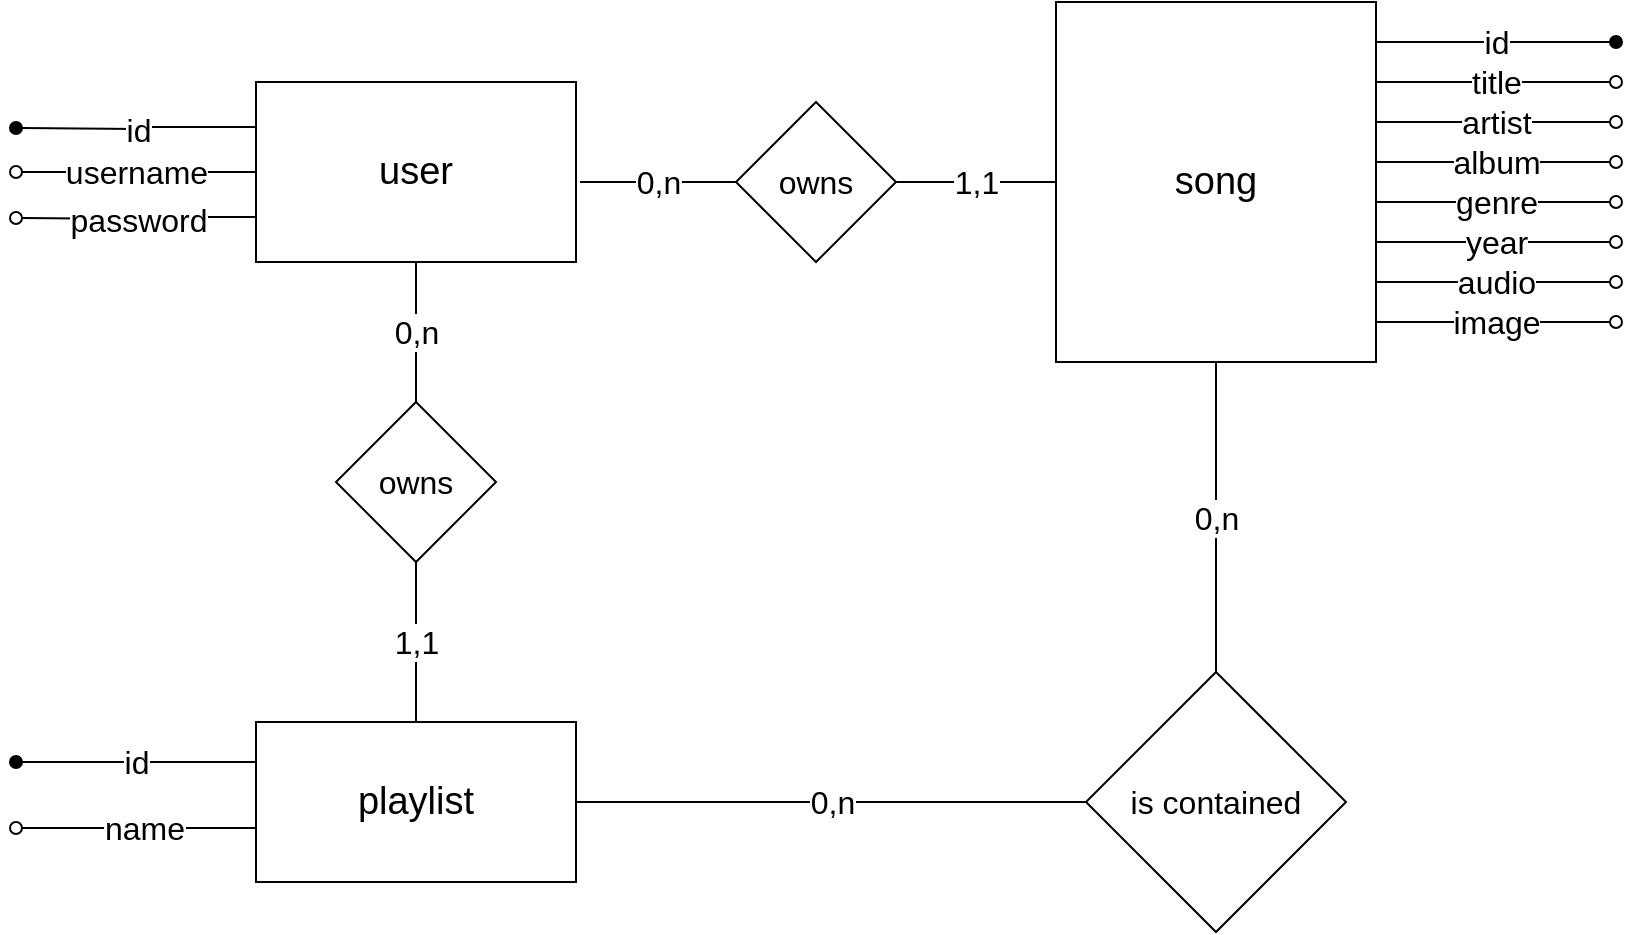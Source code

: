<mxfile version="12.4.2" type="device" pages="1"><diagram id="0-s3UQMwOivB7GLm5u92" name="Page-1"><mxGraphModel dx="2035" dy="685" grid="1" gridSize="10" guides="1" tooltips="1" connect="1" arrows="1" fold="1" page="1" pageScale="1" pageWidth="850" pageHeight="1100" math="0" shadow="0"><root><mxCell id="0"/><mxCell id="1" parent="0"/><mxCell id="3YgoCuZvVRt76tJZdDE8-7" value="id" style="edgeStyle=orthogonalEdgeStyle;rounded=0;orthogonalLoop=1;jettySize=auto;html=1;exitX=0;exitY=0.25;exitDx=0;exitDy=0;endArrow=oval;endFill=1;fontSize=16;" edge="1" parent="1" source="3YgoCuZvVRt76tJZdDE8-1"><mxGeometry relative="1" as="geometry"><mxPoint y="103" as="targetPoint"/></mxGeometry></mxCell><mxCell id="3YgoCuZvVRt76tJZdDE8-8" value="username" style="edgeStyle=orthogonalEdgeStyle;rounded=0;orthogonalLoop=1;jettySize=auto;html=1;exitX=0;exitY=0.5;exitDx=0;exitDy=0;endArrow=oval;endFill=0;fontSize=16;" edge="1" parent="1" source="3YgoCuZvVRt76tJZdDE8-1"><mxGeometry relative="1" as="geometry"><mxPoint y="125" as="targetPoint"/></mxGeometry></mxCell><mxCell id="3YgoCuZvVRt76tJZdDE8-9" value="password" style="edgeStyle=orthogonalEdgeStyle;rounded=0;orthogonalLoop=1;jettySize=auto;html=1;exitX=0;exitY=0.75;exitDx=0;exitDy=0;endArrow=oval;endFill=0;fontSize=16;" edge="1" parent="1" source="3YgoCuZvVRt76tJZdDE8-1"><mxGeometry relative="1" as="geometry"><mxPoint y="148" as="targetPoint"/></mxGeometry></mxCell><mxCell id="3YgoCuZvVRt76tJZdDE8-1" value="user" style="rounded=0;whiteSpace=wrap;html=1;fontSize=19;" vertex="1" parent="1"><mxGeometry x="120" y="80" width="160" height="90" as="geometry"/></mxCell><mxCell id="3YgoCuZvVRt76tJZdDE8-3" value="song" style="rounded=0;whiteSpace=wrap;html=1;fontSize=19;" vertex="1" parent="1"><mxGeometry x="520" y="40" width="160" height="180" as="geometry"/></mxCell><mxCell id="3YgoCuZvVRt76tJZdDE8-10" value="id" style="edgeStyle=orthogonalEdgeStyle;rounded=0;orthogonalLoop=1;jettySize=auto;html=1;exitX=0;exitY=0.25;exitDx=0;exitDy=0;endArrow=oval;endFill=1;fontSize=16;" edge="1" parent="1" source="3YgoCuZvVRt76tJZdDE8-5"><mxGeometry relative="1" as="geometry"><mxPoint y="420" as="targetPoint"/><Array as="points"><mxPoint x="120" y="420"/></Array></mxGeometry></mxCell><mxCell id="3YgoCuZvVRt76tJZdDE8-11" value="name" style="edgeStyle=orthogonalEdgeStyle;rounded=0;orthogonalLoop=1;jettySize=auto;html=1;exitX=0;exitY=0.75;exitDx=0;exitDy=0;endArrow=oval;endFill=0;fontSize=16;" edge="1" parent="1" source="3YgoCuZvVRt76tJZdDE8-5"><mxGeometry relative="1" as="geometry"><mxPoint y="453" as="targetPoint"/><Array as="points"><mxPoint x="60" y="453"/><mxPoint y="453"/></Array></mxGeometry></mxCell><mxCell id="3YgoCuZvVRt76tJZdDE8-5" value="playlist" style="rounded=0;whiteSpace=wrap;html=1;fontSize=19;" vertex="1" parent="1"><mxGeometry x="120" y="400" width="160" height="80" as="geometry"/></mxCell><mxCell id="3YgoCuZvVRt76tJZdDE8-14" value="id" style="edgeStyle=orthogonalEdgeStyle;rounded=0;orthogonalLoop=1;jettySize=auto;html=1;exitX=1;exitY=0.25;exitDx=0;exitDy=0;endArrow=oval;endFill=1;fontSize=16;" edge="1" parent="1"><mxGeometry relative="1" as="geometry"><mxPoint x="800" y="60" as="targetPoint"/><mxPoint x="680" y="60" as="sourcePoint"/></mxGeometry></mxCell><mxCell id="3YgoCuZvVRt76tJZdDE8-15" value="artist" style="edgeStyle=orthogonalEdgeStyle;rounded=0;orthogonalLoop=1;jettySize=auto;html=1;exitX=1;exitY=0.25;exitDx=0;exitDy=0;endArrow=oval;endFill=0;fontSize=16;" edge="1" parent="1"><mxGeometry relative="1" as="geometry"><mxPoint x="800" y="100" as="targetPoint"/><mxPoint x="680" y="100" as="sourcePoint"/></mxGeometry></mxCell><mxCell id="3YgoCuZvVRt76tJZdDE8-16" value="album" style="edgeStyle=orthogonalEdgeStyle;rounded=0;orthogonalLoop=1;jettySize=auto;html=1;exitX=1;exitY=0.25;exitDx=0;exitDy=0;endArrow=oval;endFill=0;fontSize=16;" edge="1" parent="1"><mxGeometry relative="1" as="geometry"><mxPoint x="800" y="120" as="targetPoint"/><mxPoint x="680" y="120" as="sourcePoint"/></mxGeometry></mxCell><mxCell id="3YgoCuZvVRt76tJZdDE8-17" value="title" style="edgeStyle=orthogonalEdgeStyle;rounded=0;orthogonalLoop=1;jettySize=auto;html=1;exitX=1;exitY=0.25;exitDx=0;exitDy=0;endArrow=oval;endFill=0;fontSize=16;" edge="1" parent="1"><mxGeometry relative="1" as="geometry"><mxPoint x="800" y="80" as="targetPoint"/><mxPoint x="680" y="80" as="sourcePoint"/></mxGeometry></mxCell><mxCell id="3YgoCuZvVRt76tJZdDE8-18" value="genre" style="edgeStyle=orthogonalEdgeStyle;rounded=0;orthogonalLoop=1;jettySize=auto;html=1;exitX=1;exitY=0.25;exitDx=0;exitDy=0;endArrow=oval;endFill=0;fontSize=16;" edge="1" parent="1"><mxGeometry relative="1" as="geometry"><mxPoint x="800" y="140" as="targetPoint"/><mxPoint x="680" y="140" as="sourcePoint"/></mxGeometry></mxCell><mxCell id="3YgoCuZvVRt76tJZdDE8-19" value="year" style="edgeStyle=orthogonalEdgeStyle;rounded=0;orthogonalLoop=1;jettySize=auto;html=1;exitX=1;exitY=0.25;exitDx=0;exitDy=0;endArrow=oval;endFill=0;fontSize=16;" edge="1" parent="1"><mxGeometry relative="1" as="geometry"><mxPoint x="800" y="160" as="targetPoint"/><mxPoint x="680" y="160" as="sourcePoint"/></mxGeometry></mxCell><mxCell id="3YgoCuZvVRt76tJZdDE8-20" value="audio" style="edgeStyle=orthogonalEdgeStyle;rounded=0;orthogonalLoop=1;jettySize=auto;html=1;exitX=1;exitY=0.25;exitDx=0;exitDy=0;endArrow=oval;endFill=0;fontSize=16;" edge="1" parent="1"><mxGeometry relative="1" as="geometry"><mxPoint x="800" y="180" as="targetPoint"/><mxPoint x="680" y="180" as="sourcePoint"/></mxGeometry></mxCell><mxCell id="3YgoCuZvVRt76tJZdDE8-21" value="image" style="edgeStyle=orthogonalEdgeStyle;rounded=0;orthogonalLoop=1;jettySize=auto;html=1;exitX=1;exitY=0.25;exitDx=0;exitDy=0;endArrow=oval;endFill=0;fontSize=16;" edge="1" parent="1"><mxGeometry relative="1" as="geometry"><mxPoint x="800" y="200" as="targetPoint"/><mxPoint x="680" y="200" as="sourcePoint"/></mxGeometry></mxCell><mxCell id="3YgoCuZvVRt76tJZdDE8-25" value="0,n" style="edgeStyle=orthogonalEdgeStyle;rounded=0;orthogonalLoop=1;jettySize=auto;html=1;exitX=0;exitY=0.5;exitDx=0;exitDy=0;endArrow=none;endFill=0;fontSize=16;" edge="1" parent="1" source="3YgoCuZvVRt76tJZdDE8-22"><mxGeometry relative="1" as="geometry"><mxPoint x="282" y="130" as="targetPoint"/></mxGeometry></mxCell><mxCell id="3YgoCuZvVRt76tJZdDE8-26" value="1,1" style="edgeStyle=orthogonalEdgeStyle;rounded=0;orthogonalLoop=1;jettySize=auto;html=1;exitX=1;exitY=0.5;exitDx=0;exitDy=0;entryX=0;entryY=0.5;entryDx=0;entryDy=0;endArrow=none;endFill=0;fontSize=16;" edge="1" parent="1" source="3YgoCuZvVRt76tJZdDE8-22" target="3YgoCuZvVRt76tJZdDE8-3"><mxGeometry relative="1" as="geometry"/></mxCell><mxCell id="3YgoCuZvVRt76tJZdDE8-22" value="owns" style="rhombus;whiteSpace=wrap;html=1;fontSize=16;" vertex="1" parent="1"><mxGeometry x="360" y="90" width="80" height="80" as="geometry"/></mxCell><mxCell id="3YgoCuZvVRt76tJZdDE8-28" value="0,n" style="edgeStyle=orthogonalEdgeStyle;rounded=0;orthogonalLoop=1;jettySize=auto;html=1;exitX=0.5;exitY=0;exitDx=0;exitDy=0;entryX=0.5;entryY=1;entryDx=0;entryDy=0;endArrow=none;endFill=0;fontSize=16;" edge="1" parent="1" source="3YgoCuZvVRt76tJZdDE8-27" target="3YgoCuZvVRt76tJZdDE8-1"><mxGeometry relative="1" as="geometry"/></mxCell><mxCell id="3YgoCuZvVRt76tJZdDE8-29" value="1,1" style="edgeStyle=orthogonalEdgeStyle;rounded=0;orthogonalLoop=1;jettySize=auto;html=1;exitX=0.5;exitY=1;exitDx=0;exitDy=0;endArrow=none;endFill=0;fontSize=16;" edge="1" parent="1" source="3YgoCuZvVRt76tJZdDE8-27" target="3YgoCuZvVRt76tJZdDE8-5"><mxGeometry relative="1" as="geometry"/></mxCell><mxCell id="3YgoCuZvVRt76tJZdDE8-27" value="owns" style="rhombus;whiteSpace=wrap;html=1;fontSize=16;" vertex="1" parent="1"><mxGeometry x="160" y="240" width="80" height="80" as="geometry"/></mxCell><mxCell id="3YgoCuZvVRt76tJZdDE8-31" value="0,n" style="edgeStyle=orthogonalEdgeStyle;rounded=0;orthogonalLoop=1;jettySize=auto;html=1;exitX=0;exitY=0.5;exitDx=0;exitDy=0;endArrow=none;endFill=0;fontSize=16;" edge="1" parent="1" source="3YgoCuZvVRt76tJZdDE8-30" target="3YgoCuZvVRt76tJZdDE8-5"><mxGeometry relative="1" as="geometry"><mxPoint x="390" y="470" as="targetPoint"/></mxGeometry></mxCell><mxCell id="3YgoCuZvVRt76tJZdDE8-32" value="0,n" style="edgeStyle=orthogonalEdgeStyle;rounded=0;orthogonalLoop=1;jettySize=auto;html=1;exitX=0.5;exitY=0;exitDx=0;exitDy=0;entryX=0.5;entryY=1;entryDx=0;entryDy=0;endArrow=none;endFill=0;fontSize=16;" edge="1" parent="1" source="3YgoCuZvVRt76tJZdDE8-30" target="3YgoCuZvVRt76tJZdDE8-3"><mxGeometry relative="1" as="geometry"/></mxCell><mxCell id="3YgoCuZvVRt76tJZdDE8-30" value="is contained" style="rhombus;whiteSpace=wrap;html=1;fontSize=16;" vertex="1" parent="1"><mxGeometry x="535" y="375" width="130" height="130" as="geometry"/></mxCell></root></mxGraphModel></diagram></mxfile>